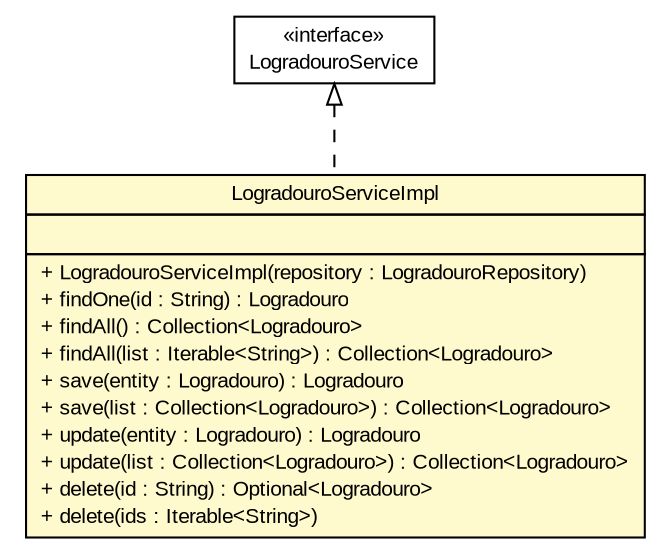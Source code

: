 #!/usr/local/bin/dot
#
# Class diagram 
# Generated by UMLGraph version R5_6 (http://www.umlgraph.org/)
#

digraph G {
	edge [fontname="arial",fontsize=10,labelfontname="arial",labelfontsize=10];
	node [fontname="arial",fontsize=10,shape=plaintext];
	nodesep=0.25;
	ranksep=0.5;
	// br.gov.to.sefaz.par.gestao.business.service.LogradouroService
	c651520 [label=<<table title="br.gov.to.sefaz.par.gestao.business.service.LogradouroService" border="0" cellborder="1" cellspacing="0" cellpadding="2" port="p" href="../LogradouroService.html">
		<tr><td><table border="0" cellspacing="0" cellpadding="1">
<tr><td align="center" balign="center"> &#171;interface&#187; </td></tr>
<tr><td align="center" balign="center"> LogradouroService </td></tr>
		</table></td></tr>
		</table>>, URL="../LogradouroService.html", fontname="arial", fontcolor="black", fontsize=10.0];
	// br.gov.to.sefaz.par.gestao.business.service.impl.LogradouroServiceImpl
	c651527 [label=<<table title="br.gov.to.sefaz.par.gestao.business.service.impl.LogradouroServiceImpl" border="0" cellborder="1" cellspacing="0" cellpadding="2" port="p" bgcolor="lemonChiffon" href="./LogradouroServiceImpl.html">
		<tr><td><table border="0" cellspacing="0" cellpadding="1">
<tr><td align="center" balign="center"> LogradouroServiceImpl </td></tr>
		</table></td></tr>
		<tr><td><table border="0" cellspacing="0" cellpadding="1">
<tr><td align="left" balign="left">  </td></tr>
		</table></td></tr>
		<tr><td><table border="0" cellspacing="0" cellpadding="1">
<tr><td align="left" balign="left"> + LogradouroServiceImpl(repository : LogradouroRepository) </td></tr>
<tr><td align="left" balign="left"> + findOne(id : String) : Logradouro </td></tr>
<tr><td align="left" balign="left"> + findAll() : Collection&lt;Logradouro&gt; </td></tr>
<tr><td align="left" balign="left"> + findAll(list : Iterable&lt;String&gt;) : Collection&lt;Logradouro&gt; </td></tr>
<tr><td align="left" balign="left"> + save(entity : Logradouro) : Logradouro </td></tr>
<tr><td align="left" balign="left"> + save(list : Collection&lt;Logradouro&gt;) : Collection&lt;Logradouro&gt; </td></tr>
<tr><td align="left" balign="left"> + update(entity : Logradouro) : Logradouro </td></tr>
<tr><td align="left" balign="left"> + update(list : Collection&lt;Logradouro&gt;) : Collection&lt;Logradouro&gt; </td></tr>
<tr><td align="left" balign="left"> + delete(id : String) : Optional&lt;Logradouro&gt; </td></tr>
<tr><td align="left" balign="left"> + delete(ids : Iterable&lt;String&gt;) </td></tr>
		</table></td></tr>
		</table>>, URL="./LogradouroServiceImpl.html", fontname="arial", fontcolor="black", fontsize=10.0];
	//br.gov.to.sefaz.par.gestao.business.service.impl.LogradouroServiceImpl implements br.gov.to.sefaz.par.gestao.business.service.LogradouroService
	c651520:p -> c651527:p [dir=back,arrowtail=empty,style=dashed];
}


